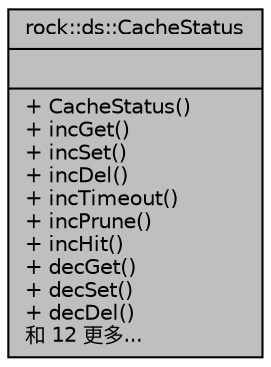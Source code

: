 digraph "rock::ds::CacheStatus"
{
 // LATEX_PDF_SIZE
  edge [fontname="Helvetica",fontsize="10",labelfontname="Helvetica",labelfontsize="10"];
  node [fontname="Helvetica",fontsize="10",shape=record];
  Node1 [label="{rock::ds::CacheStatus\n||+ CacheStatus()\l+ incGet()\l+ incSet()\l+ incDel()\l+ incTimeout()\l+ incPrune()\l+ incHit()\l+ decGet()\l+ decSet()\l+ decDel()\l和 12 更多...\l}",height=0.2,width=0.4,color="black", fillcolor="grey75", style="filled", fontcolor="black",tooltip=" "];
}
